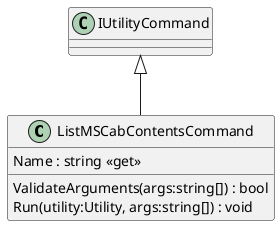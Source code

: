 @startuml
class ListMSCabContentsCommand {
    Name : string <<get>>
    ValidateArguments(args:string[]) : bool
    Run(utility:Utility, args:string[]) : void
}
IUtilityCommand <|-- ListMSCabContentsCommand
@enduml
